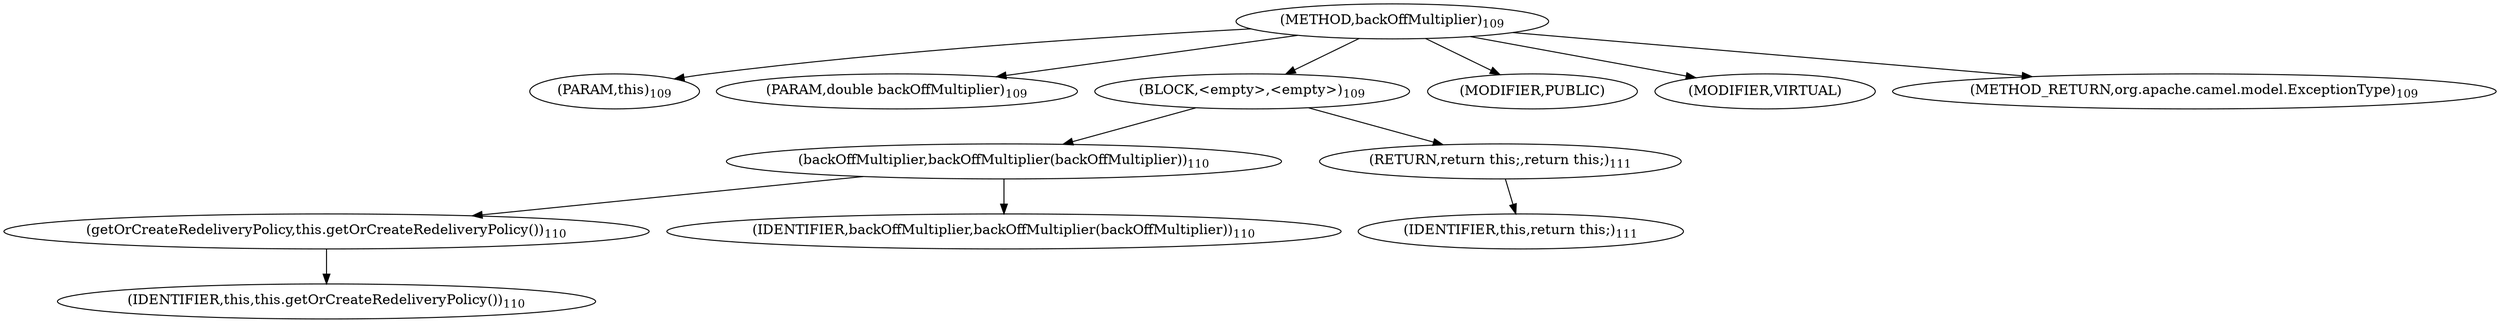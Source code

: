digraph "backOffMultiplier" {  
"324" [label = <(METHOD,backOffMultiplier)<SUB>109</SUB>> ]
"15" [label = <(PARAM,this)<SUB>109</SUB>> ]
"325" [label = <(PARAM,double backOffMultiplier)<SUB>109</SUB>> ]
"326" [label = <(BLOCK,&lt;empty&gt;,&lt;empty&gt;)<SUB>109</SUB>> ]
"327" [label = <(backOffMultiplier,backOffMultiplier(backOffMultiplier))<SUB>110</SUB>> ]
"328" [label = <(getOrCreateRedeliveryPolicy,this.getOrCreateRedeliveryPolicy())<SUB>110</SUB>> ]
"14" [label = <(IDENTIFIER,this,this.getOrCreateRedeliveryPolicy())<SUB>110</SUB>> ]
"329" [label = <(IDENTIFIER,backOffMultiplier,backOffMultiplier(backOffMultiplier))<SUB>110</SUB>> ]
"330" [label = <(RETURN,return this;,return this;)<SUB>111</SUB>> ]
"16" [label = <(IDENTIFIER,this,return this;)<SUB>111</SUB>> ]
"331" [label = <(MODIFIER,PUBLIC)> ]
"332" [label = <(MODIFIER,VIRTUAL)> ]
"333" [label = <(METHOD_RETURN,org.apache.camel.model.ExceptionType)<SUB>109</SUB>> ]
  "324" -> "15" 
  "324" -> "325" 
  "324" -> "326" 
  "324" -> "331" 
  "324" -> "332" 
  "324" -> "333" 
  "326" -> "327" 
  "326" -> "330" 
  "327" -> "328" 
  "327" -> "329" 
  "328" -> "14" 
  "330" -> "16" 
}
